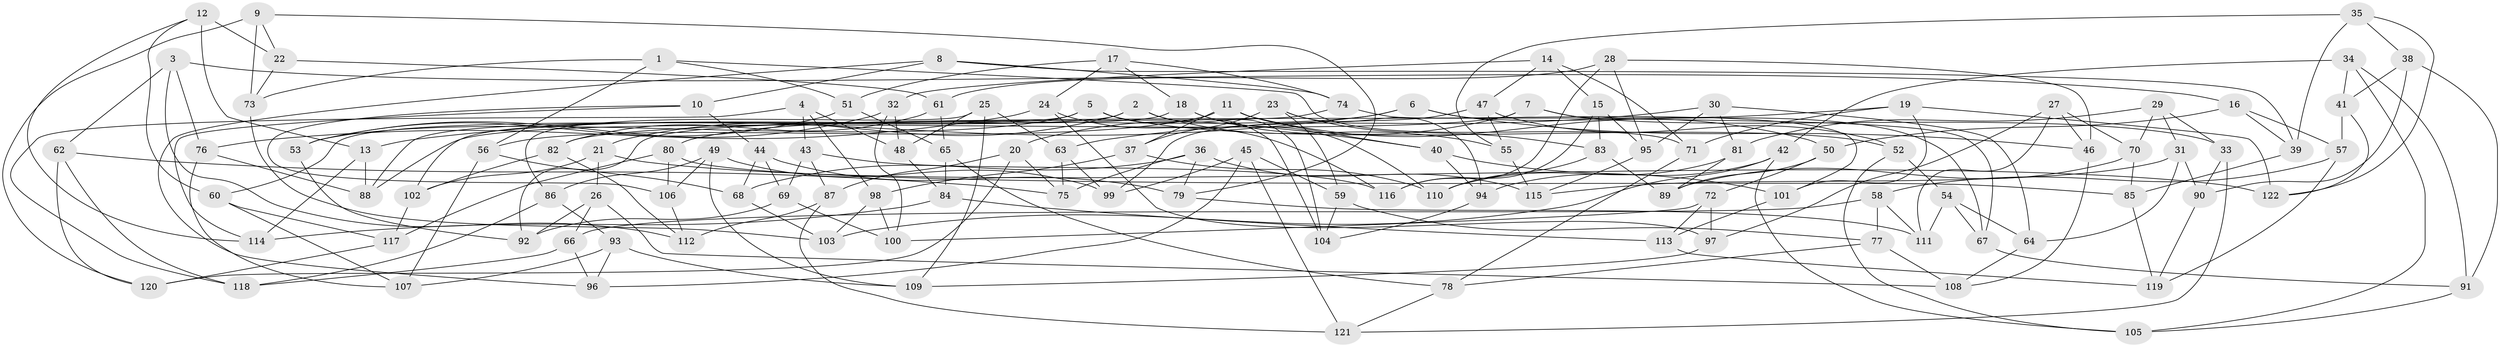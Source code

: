 // coarse degree distribution, {10: 0.08196721311475409, 4: 0.6721311475409836, 9: 0.06557377049180328, 7: 0.06557377049180328, 11: 0.01639344262295082, 8: 0.04918032786885246, 6: 0.01639344262295082, 3: 0.01639344262295082, 2: 0.01639344262295082}
// Generated by graph-tools (version 1.1) at 2025/53/03/04/25 22:53:49]
// undirected, 122 vertices, 244 edges
graph export_dot {
  node [color=gray90,style=filled];
  1;
  2;
  3;
  4;
  5;
  6;
  7;
  8;
  9;
  10;
  11;
  12;
  13;
  14;
  15;
  16;
  17;
  18;
  19;
  20;
  21;
  22;
  23;
  24;
  25;
  26;
  27;
  28;
  29;
  30;
  31;
  32;
  33;
  34;
  35;
  36;
  37;
  38;
  39;
  40;
  41;
  42;
  43;
  44;
  45;
  46;
  47;
  48;
  49;
  50;
  51;
  52;
  53;
  54;
  55;
  56;
  57;
  58;
  59;
  60;
  61;
  62;
  63;
  64;
  65;
  66;
  67;
  68;
  69;
  70;
  71;
  72;
  73;
  74;
  75;
  76;
  77;
  78;
  79;
  80;
  81;
  82;
  83;
  84;
  85;
  86;
  87;
  88;
  89;
  90;
  91;
  92;
  93;
  94;
  95;
  96;
  97;
  98;
  99;
  100;
  101;
  102;
  103;
  104;
  105;
  106;
  107;
  108;
  109;
  110;
  111;
  112;
  113;
  114;
  115;
  116;
  117;
  118;
  119;
  120;
  121;
  122;
  1 -- 56;
  1 -- 51;
  1 -- 73;
  1 -- 71;
  2 -- 60;
  2 -- 55;
  2 -- 104;
  2 -- 21;
  3 -- 76;
  3 -- 112;
  3 -- 16;
  3 -- 62;
  4 -- 48;
  4 -- 98;
  4 -- 118;
  4 -- 43;
  5 -- 88;
  5 -- 52;
  5 -- 104;
  5 -- 53;
  6 -- 13;
  6 -- 46;
  6 -- 67;
  6 -- 80;
  7 -- 33;
  7 -- 88;
  7 -- 67;
  7 -- 20;
  8 -- 74;
  8 -- 10;
  8 -- 39;
  8 -- 96;
  9 -- 79;
  9 -- 73;
  9 -- 22;
  9 -- 120;
  10 -- 114;
  10 -- 106;
  10 -- 44;
  11 -- 40;
  11 -- 37;
  11 -- 56;
  11 -- 50;
  12 -- 114;
  12 -- 22;
  12 -- 13;
  12 -- 60;
  13 -- 88;
  13 -- 114;
  14 -- 71;
  14 -- 15;
  14 -- 32;
  14 -- 47;
  15 -- 116;
  15 -- 95;
  15 -- 83;
  16 -- 39;
  16 -- 50;
  16 -- 57;
  17 -- 74;
  17 -- 18;
  17 -- 51;
  17 -- 24;
  18 -- 40;
  18 -- 110;
  18 -- 102;
  19 -- 101;
  19 -- 82;
  19 -- 122;
  19 -- 71;
  20 -- 87;
  20 -- 120;
  20 -- 75;
  21 -- 26;
  21 -- 102;
  21 -- 122;
  22 -- 73;
  22 -- 61;
  23 -- 83;
  23 -- 94;
  23 -- 37;
  23 -- 59;
  24 -- 116;
  24 -- 76;
  24 -- 97;
  25 -- 63;
  25 -- 86;
  25 -- 48;
  25 -- 109;
  26 -- 92;
  26 -- 108;
  26 -- 66;
  27 -- 97;
  27 -- 46;
  27 -- 111;
  27 -- 70;
  28 -- 95;
  28 -- 116;
  28 -- 46;
  28 -- 61;
  29 -- 31;
  29 -- 70;
  29 -- 81;
  29 -- 33;
  30 -- 95;
  30 -- 64;
  30 -- 63;
  30 -- 81;
  31 -- 90;
  31 -- 64;
  31 -- 115;
  32 -- 48;
  32 -- 100;
  32 -- 53;
  33 -- 121;
  33 -- 90;
  34 -- 41;
  34 -- 91;
  34 -- 105;
  34 -- 42;
  35 -- 38;
  35 -- 55;
  35 -- 122;
  35 -- 39;
  36 -- 68;
  36 -- 75;
  36 -- 115;
  36 -- 79;
  37 -- 110;
  37 -- 98;
  38 -- 90;
  38 -- 91;
  38 -- 41;
  39 -- 85;
  40 -- 94;
  40 -- 101;
  41 -- 57;
  41 -- 122;
  42 -- 103;
  42 -- 105;
  42 -- 94;
  43 -- 69;
  43 -- 87;
  43 -- 116;
  44 -- 68;
  44 -- 79;
  44 -- 69;
  45 -- 59;
  45 -- 96;
  45 -- 121;
  45 -- 99;
  46 -- 108;
  47 -- 52;
  47 -- 99;
  47 -- 55;
  48 -- 84;
  49 -- 106;
  49 -- 99;
  49 -- 109;
  49 -- 86;
  50 -- 72;
  50 -- 89;
  51 -- 65;
  51 -- 53;
  52 -- 105;
  52 -- 54;
  53 -- 92;
  54 -- 111;
  54 -- 64;
  54 -- 67;
  55 -- 115;
  56 -- 68;
  56 -- 107;
  57 -- 58;
  57 -- 119;
  58 -- 66;
  58 -- 77;
  58 -- 111;
  59 -- 77;
  59 -- 104;
  60 -- 117;
  60 -- 107;
  61 -- 82;
  61 -- 65;
  62 -- 118;
  62 -- 120;
  62 -- 75;
  63 -- 75;
  63 -- 99;
  64 -- 108;
  65 -- 84;
  65 -- 78;
  66 -- 118;
  66 -- 96;
  67 -- 91;
  68 -- 103;
  69 -- 92;
  69 -- 100;
  70 -- 89;
  70 -- 85;
  71 -- 78;
  72 -- 113;
  72 -- 97;
  72 -- 100;
  73 -- 103;
  74 -- 92;
  74 -- 101;
  76 -- 107;
  76 -- 88;
  77 -- 78;
  77 -- 108;
  78 -- 121;
  79 -- 111;
  80 -- 106;
  80 -- 117;
  80 -- 85;
  81 -- 89;
  81 -- 110;
  82 -- 102;
  82 -- 112;
  83 -- 110;
  83 -- 89;
  84 -- 114;
  84 -- 113;
  85 -- 119;
  86 -- 93;
  86 -- 118;
  87 -- 121;
  87 -- 112;
  90 -- 119;
  91 -- 105;
  93 -- 96;
  93 -- 109;
  93 -- 107;
  94 -- 104;
  95 -- 115;
  97 -- 109;
  98 -- 103;
  98 -- 100;
  101 -- 113;
  102 -- 117;
  106 -- 112;
  113 -- 119;
  117 -- 120;
}
